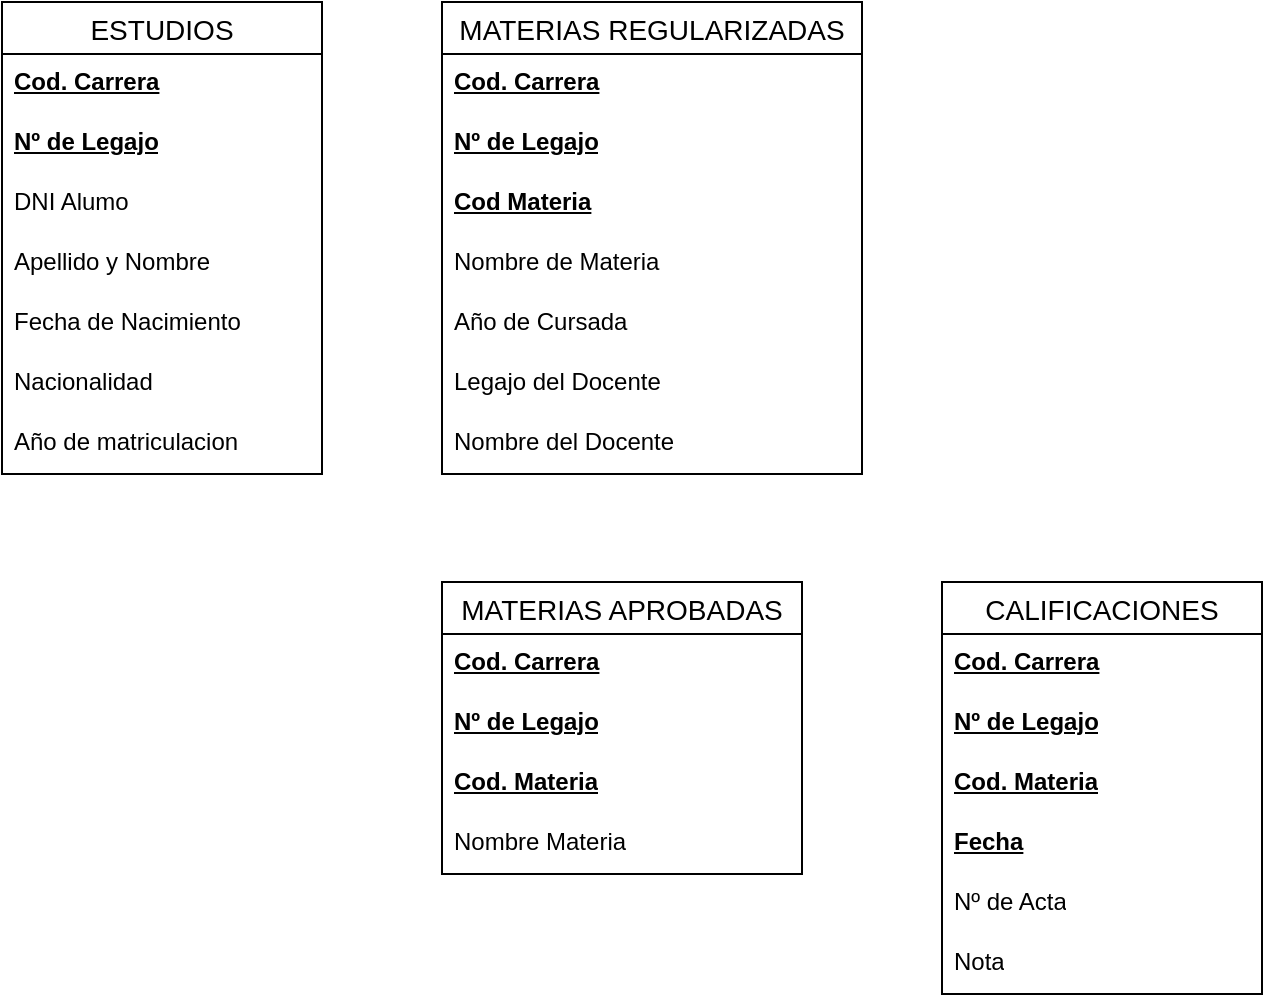 <mxfile version="24.7.13">
  <diagram name="Página-1" id="aebnHuYC6svEGRLbweFG">
    <mxGraphModel dx="954" dy="976" grid="1" gridSize="10" guides="1" tooltips="1" connect="1" arrows="1" fold="1" page="0" pageScale="1" pageWidth="827" pageHeight="1169" math="0" shadow="0">
      <root>
        <mxCell id="0" />
        <mxCell id="1" parent="0" />
        <mxCell id="rWcaMp73gl190-I0O3AY-1" value="ESTUDIOS" style="swimlane;fontStyle=0;childLayout=stackLayout;horizontal=1;startSize=26;horizontalStack=0;resizeParent=1;resizeParentMax=0;resizeLast=0;collapsible=1;marginBottom=0;align=center;fontSize=14;" vertex="1" parent="1">
          <mxGeometry x="10" y="-40" width="160" height="236" as="geometry" />
        </mxCell>
        <mxCell id="rWcaMp73gl190-I0O3AY-2" value="&lt;u&gt;&lt;b&gt;Cod. Carrera&lt;/b&gt;&lt;/u&gt;" style="text;strokeColor=none;fillColor=none;spacingLeft=4;spacingRight=4;overflow=hidden;rotatable=0;points=[[0,0.5],[1,0.5]];portConstraint=eastwest;fontSize=12;whiteSpace=wrap;html=1;" vertex="1" parent="rWcaMp73gl190-I0O3AY-1">
          <mxGeometry y="26" width="160" height="30" as="geometry" />
        </mxCell>
        <mxCell id="rWcaMp73gl190-I0O3AY-3" value="&lt;u&gt;&lt;b&gt;Nº de Legajo&lt;/b&gt;&lt;/u&gt;" style="text;strokeColor=none;fillColor=none;spacingLeft=4;spacingRight=4;overflow=hidden;rotatable=0;points=[[0,0.5],[1,0.5]];portConstraint=eastwest;fontSize=12;whiteSpace=wrap;html=1;" vertex="1" parent="rWcaMp73gl190-I0O3AY-1">
          <mxGeometry y="56" width="160" height="30" as="geometry" />
        </mxCell>
        <mxCell id="rWcaMp73gl190-I0O3AY-4" value="DNI Alumo" style="text;strokeColor=none;fillColor=none;spacingLeft=4;spacingRight=4;overflow=hidden;rotatable=0;points=[[0,0.5],[1,0.5]];portConstraint=eastwest;fontSize=12;whiteSpace=wrap;html=1;" vertex="1" parent="rWcaMp73gl190-I0O3AY-1">
          <mxGeometry y="86" width="160" height="30" as="geometry" />
        </mxCell>
        <mxCell id="rWcaMp73gl190-I0O3AY-8" value="Apellido y Nombre" style="text;strokeColor=none;fillColor=none;spacingLeft=4;spacingRight=4;overflow=hidden;rotatable=0;points=[[0,0.5],[1,0.5]];portConstraint=eastwest;fontSize=12;whiteSpace=wrap;html=1;" vertex="1" parent="rWcaMp73gl190-I0O3AY-1">
          <mxGeometry y="116" width="160" height="30" as="geometry" />
        </mxCell>
        <mxCell id="rWcaMp73gl190-I0O3AY-7" value="Fecha de Nacimiento" style="text;strokeColor=none;fillColor=none;spacingLeft=4;spacingRight=4;overflow=hidden;rotatable=0;points=[[0,0.5],[1,0.5]];portConstraint=eastwest;fontSize=12;whiteSpace=wrap;html=1;" vertex="1" parent="rWcaMp73gl190-I0O3AY-1">
          <mxGeometry y="146" width="160" height="30" as="geometry" />
        </mxCell>
        <mxCell id="rWcaMp73gl190-I0O3AY-6" value="Nacionalidad" style="text;strokeColor=none;fillColor=none;spacingLeft=4;spacingRight=4;overflow=hidden;rotatable=0;points=[[0,0.5],[1,0.5]];portConstraint=eastwest;fontSize=12;whiteSpace=wrap;html=1;" vertex="1" parent="rWcaMp73gl190-I0O3AY-1">
          <mxGeometry y="176" width="160" height="30" as="geometry" />
        </mxCell>
        <mxCell id="rWcaMp73gl190-I0O3AY-5" value="Año de matriculacion" style="text;strokeColor=none;fillColor=none;spacingLeft=4;spacingRight=4;overflow=hidden;rotatable=0;points=[[0,0.5],[1,0.5]];portConstraint=eastwest;fontSize=12;whiteSpace=wrap;html=1;" vertex="1" parent="rWcaMp73gl190-I0O3AY-1">
          <mxGeometry y="206" width="160" height="30" as="geometry" />
        </mxCell>
        <mxCell id="rWcaMp73gl190-I0O3AY-9" value="MATERIAS REGULARIZADAS" style="swimlane;fontStyle=0;childLayout=stackLayout;horizontal=1;startSize=26;horizontalStack=0;resizeParent=1;resizeParentMax=0;resizeLast=0;collapsible=1;marginBottom=0;align=center;fontSize=14;" vertex="1" parent="1">
          <mxGeometry x="230" y="-40" width="210" height="236" as="geometry" />
        </mxCell>
        <mxCell id="rWcaMp73gl190-I0O3AY-10" value="&lt;u&gt;&lt;b&gt;Cod. Carrera&lt;/b&gt;&lt;/u&gt;" style="text;strokeColor=none;fillColor=none;spacingLeft=4;spacingRight=4;overflow=hidden;rotatable=0;points=[[0,0.5],[1,0.5]];portConstraint=eastwest;fontSize=12;whiteSpace=wrap;html=1;" vertex="1" parent="rWcaMp73gl190-I0O3AY-9">
          <mxGeometry y="26" width="210" height="30" as="geometry" />
        </mxCell>
        <mxCell id="rWcaMp73gl190-I0O3AY-11" value="&lt;u&gt;&lt;b&gt;Nº de Legajo&lt;/b&gt;&lt;/u&gt;" style="text;strokeColor=none;fillColor=none;spacingLeft=4;spacingRight=4;overflow=hidden;rotatable=0;points=[[0,0.5],[1,0.5]];portConstraint=eastwest;fontSize=12;whiteSpace=wrap;html=1;" vertex="1" parent="rWcaMp73gl190-I0O3AY-9">
          <mxGeometry y="56" width="210" height="30" as="geometry" />
        </mxCell>
        <mxCell id="rWcaMp73gl190-I0O3AY-12" value="&lt;u&gt;&lt;b&gt;Cod Materia&lt;/b&gt;&lt;/u&gt;" style="text;strokeColor=none;fillColor=none;spacingLeft=4;spacingRight=4;overflow=hidden;rotatable=0;points=[[0,0.5],[1,0.5]];portConstraint=eastwest;fontSize=12;whiteSpace=wrap;html=1;" vertex="1" parent="rWcaMp73gl190-I0O3AY-9">
          <mxGeometry y="86" width="210" height="30" as="geometry" />
        </mxCell>
        <mxCell id="rWcaMp73gl190-I0O3AY-15" value="Nombre de Materia" style="text;strokeColor=none;fillColor=none;spacingLeft=4;spacingRight=4;overflow=hidden;rotatable=0;points=[[0,0.5],[1,0.5]];portConstraint=eastwest;fontSize=12;whiteSpace=wrap;html=1;" vertex="1" parent="rWcaMp73gl190-I0O3AY-9">
          <mxGeometry y="116" width="210" height="30" as="geometry" />
        </mxCell>
        <mxCell id="rWcaMp73gl190-I0O3AY-14" value="Año de Cursada" style="text;strokeColor=none;fillColor=none;spacingLeft=4;spacingRight=4;overflow=hidden;rotatable=0;points=[[0,0.5],[1,0.5]];portConstraint=eastwest;fontSize=12;whiteSpace=wrap;html=1;" vertex="1" parent="rWcaMp73gl190-I0O3AY-9">
          <mxGeometry y="146" width="210" height="30" as="geometry" />
        </mxCell>
        <mxCell id="rWcaMp73gl190-I0O3AY-13" value="Legajo del Docente" style="text;strokeColor=none;fillColor=none;spacingLeft=4;spacingRight=4;overflow=hidden;rotatable=0;points=[[0,0.5],[1,0.5]];portConstraint=eastwest;fontSize=12;whiteSpace=wrap;html=1;" vertex="1" parent="rWcaMp73gl190-I0O3AY-9">
          <mxGeometry y="176" width="210" height="30" as="geometry" />
        </mxCell>
        <mxCell id="rWcaMp73gl190-I0O3AY-26" value="&lt;span style=&quot;color: rgb(0, 0, 0); font-family: Helvetica; font-size: 12px; font-style: normal; font-variant-ligatures: normal; font-variant-caps: normal; font-weight: 400; letter-spacing: normal; orphans: 2; text-align: left; text-indent: 0px; text-transform: none; widows: 2; word-spacing: 0px; -webkit-text-stroke-width: 0px; white-space: normal; background-color: rgb(255, 255, 255); text-decoration-thickness: initial; text-decoration-style: initial; text-decoration-color: initial; display: inline !important; float: none;&quot;&gt;Nombre del Docente&lt;/span&gt;" style="text;strokeColor=none;fillColor=none;spacingLeft=4;spacingRight=4;overflow=hidden;rotatable=0;points=[[0,0.5],[1,0.5]];portConstraint=eastwest;fontSize=12;whiteSpace=wrap;html=1;" vertex="1" parent="rWcaMp73gl190-I0O3AY-9">
          <mxGeometry y="206" width="210" height="30" as="geometry" />
        </mxCell>
        <mxCell id="rWcaMp73gl190-I0O3AY-16" value="MATERIAS APROBADAS" style="swimlane;fontStyle=0;childLayout=stackLayout;horizontal=1;startSize=26;horizontalStack=0;resizeParent=1;resizeParentMax=0;resizeLast=0;collapsible=1;marginBottom=0;align=center;fontSize=14;" vertex="1" parent="1">
          <mxGeometry x="230" y="250" width="180" height="146" as="geometry" />
        </mxCell>
        <mxCell id="rWcaMp73gl190-I0O3AY-17" value="&lt;u&gt;&lt;b&gt;Cod. Carrera&lt;/b&gt;&lt;/u&gt;" style="text;strokeColor=none;fillColor=none;spacingLeft=4;spacingRight=4;overflow=hidden;rotatable=0;points=[[0,0.5],[1,0.5]];portConstraint=eastwest;fontSize=12;whiteSpace=wrap;html=1;" vertex="1" parent="rWcaMp73gl190-I0O3AY-16">
          <mxGeometry y="26" width="180" height="30" as="geometry" />
        </mxCell>
        <mxCell id="rWcaMp73gl190-I0O3AY-18" value="&lt;u&gt;&lt;b&gt;Nº de Legajo&lt;/b&gt;&lt;/u&gt;" style="text;strokeColor=none;fillColor=none;spacingLeft=4;spacingRight=4;overflow=hidden;rotatable=0;points=[[0,0.5],[1,0.5]];portConstraint=eastwest;fontSize=12;whiteSpace=wrap;html=1;" vertex="1" parent="rWcaMp73gl190-I0O3AY-16">
          <mxGeometry y="56" width="180" height="30" as="geometry" />
        </mxCell>
        <mxCell id="rWcaMp73gl190-I0O3AY-25" value="&lt;u&gt;&lt;b&gt;Cod. Materia&lt;/b&gt;&lt;/u&gt;" style="text;strokeColor=none;fillColor=none;spacingLeft=4;spacingRight=4;overflow=hidden;rotatable=0;points=[[0,0.5],[1,0.5]];portConstraint=eastwest;fontSize=12;whiteSpace=wrap;html=1;" vertex="1" parent="rWcaMp73gl190-I0O3AY-16">
          <mxGeometry y="86" width="180" height="30" as="geometry" />
        </mxCell>
        <mxCell id="rWcaMp73gl190-I0O3AY-24" value="Nombre Materia" style="text;strokeColor=none;fillColor=none;spacingLeft=4;spacingRight=4;overflow=hidden;rotatable=0;points=[[0,0.5],[1,0.5]];portConstraint=eastwest;fontSize=12;whiteSpace=wrap;html=1;" vertex="1" parent="rWcaMp73gl190-I0O3AY-16">
          <mxGeometry y="116" width="180" height="30" as="geometry" />
        </mxCell>
        <mxCell id="rWcaMp73gl190-I0O3AY-20" value="CALIFICACIONES" style="swimlane;fontStyle=0;childLayout=stackLayout;horizontal=1;startSize=26;horizontalStack=0;resizeParent=1;resizeParentMax=0;resizeLast=0;collapsible=1;marginBottom=0;align=center;fontSize=14;" vertex="1" parent="1">
          <mxGeometry x="480" y="250" width="160" height="206" as="geometry" />
        </mxCell>
        <mxCell id="rWcaMp73gl190-I0O3AY-21" value="&lt;u&gt;&lt;b&gt;Cod. Carrera&lt;/b&gt;&lt;/u&gt;" style="text;strokeColor=none;fillColor=none;spacingLeft=4;spacingRight=4;overflow=hidden;rotatable=0;points=[[0,0.5],[1,0.5]];portConstraint=eastwest;fontSize=12;whiteSpace=wrap;html=1;" vertex="1" parent="rWcaMp73gl190-I0O3AY-20">
          <mxGeometry y="26" width="160" height="30" as="geometry" />
        </mxCell>
        <mxCell id="rWcaMp73gl190-I0O3AY-22" value="&lt;u&gt;&lt;b&gt;Nº de Legajo&lt;/b&gt;&lt;/u&gt;" style="text;strokeColor=none;fillColor=none;spacingLeft=4;spacingRight=4;overflow=hidden;rotatable=0;points=[[0,0.5],[1,0.5]];portConstraint=eastwest;fontSize=12;whiteSpace=wrap;html=1;" vertex="1" parent="rWcaMp73gl190-I0O3AY-20">
          <mxGeometry y="56" width="160" height="30" as="geometry" />
        </mxCell>
        <mxCell id="rWcaMp73gl190-I0O3AY-23" value="&lt;u&gt;&lt;b&gt;Cod. Materia&lt;/b&gt;&lt;/u&gt;" style="text;strokeColor=none;fillColor=none;spacingLeft=4;spacingRight=4;overflow=hidden;rotatable=0;points=[[0,0.5],[1,0.5]];portConstraint=eastwest;fontSize=12;whiteSpace=wrap;html=1;" vertex="1" parent="rWcaMp73gl190-I0O3AY-20">
          <mxGeometry y="86" width="160" height="30" as="geometry" />
        </mxCell>
        <mxCell id="rWcaMp73gl190-I0O3AY-29" value="Fecha&lt;span style=&quot;white-space: pre;&quot;&gt;&#x9;&lt;/span&gt;" style="text;strokeColor=none;fillColor=none;spacingLeft=4;spacingRight=4;overflow=hidden;rotatable=0;points=[[0,0.5],[1,0.5]];portConstraint=eastwest;fontSize=12;whiteSpace=wrap;html=1;fontStyle=5" vertex="1" parent="rWcaMp73gl190-I0O3AY-20">
          <mxGeometry y="116" width="160" height="30" as="geometry" />
        </mxCell>
        <mxCell id="rWcaMp73gl190-I0O3AY-28" value="Nº de Acta" style="text;strokeColor=none;fillColor=none;spacingLeft=4;spacingRight=4;overflow=hidden;rotatable=0;points=[[0,0.5],[1,0.5]];portConstraint=eastwest;fontSize=12;whiteSpace=wrap;html=1;" vertex="1" parent="rWcaMp73gl190-I0O3AY-20">
          <mxGeometry y="146" width="160" height="30" as="geometry" />
        </mxCell>
        <mxCell id="rWcaMp73gl190-I0O3AY-27" value="Nota" style="text;strokeColor=none;fillColor=none;spacingLeft=4;spacingRight=4;overflow=hidden;rotatable=0;points=[[0,0.5],[1,0.5]];portConstraint=eastwest;fontSize=12;whiteSpace=wrap;html=1;" vertex="1" parent="rWcaMp73gl190-I0O3AY-20">
          <mxGeometry y="176" width="160" height="30" as="geometry" />
        </mxCell>
      </root>
    </mxGraphModel>
  </diagram>
</mxfile>
